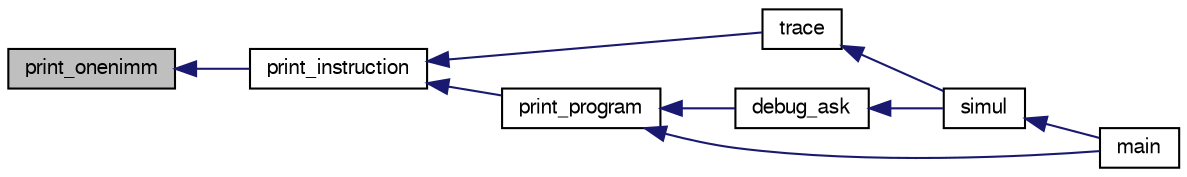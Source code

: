 digraph "print_onenimm"
{
  edge [fontname="FreeSans",fontsize="10",labelfontname="FreeSans",labelfontsize="10"];
  node [fontname="FreeSans",fontsize="10",shape=record];
  rankdir="LR";
  Node1 [label="print_onenimm",height=0.2,width=0.4,color="black", fillcolor="grey75", style="filled" fontcolor="black"];
  Node1 -> Node2 [dir="back",color="midnightblue",fontsize="10",style="solid",fontname="FreeSans"];
  Node2 [label="print_instruction",height=0.2,width=0.4,color="black", fillcolor="white", style="filled",URL="$instruction_8h.html#a437080d5e8c504588a47d0dba468492f",tooltip="Impression d&#39;une instruction sous forme lisible (désassemblage) "];
  Node2 -> Node3 [dir="back",color="midnightblue",fontsize="10",style="solid",fontname="FreeSans"];
  Node3 [label="trace",height=0.2,width=0.4,color="black", fillcolor="white", style="filled",URL="$exec_8h.html#aae353f8fd7ccdbebd6c37fc0f75d12d3",tooltip="Trace de l&#39;exécution. "];
  Node3 -> Node4 [dir="back",color="midnightblue",fontsize="10",style="solid",fontname="FreeSans"];
  Node4 [label="simul",height=0.2,width=0.4,color="black", fillcolor="white", style="filled",URL="$machine_8h.html#ad0bfa0ce7434b963eea888d7b847ac3b",tooltip="Simulation. "];
  Node4 -> Node5 [dir="back",color="midnightblue",fontsize="10",style="solid",fontname="FreeSans"];
  Node5 [label="main",height=0.2,width=0.4,color="black", fillcolor="white", style="filled",URL="$test__simul_8c.html#a0ddf1224851353fc92bfbff6f499fa97",tooltip="Programme de test. "];
  Node2 -> Node6 [dir="back",color="midnightblue",fontsize="10",style="solid",fontname="FreeSans"];
  Node6 [label="print_program",height=0.2,width=0.4,color="black", fillcolor="white", style="filled",URL="$machine_8h.html#aba3ce4987ef379073d9d3f31debf89e7",tooltip="Affichage des instructions du programme. "];
  Node6 -> Node7 [dir="back",color="midnightblue",fontsize="10",style="solid",fontname="FreeSans"];
  Node7 [label="debug_ask",height=0.2,width=0.4,color="black", fillcolor="white", style="filled",URL="$debug_8h.html#a3a88fdc680b7a1ae8c4c7c8ddee730ab",tooltip="Dialogue de mise au point interactive pour l&#39;instruction courante. "];
  Node7 -> Node4 [dir="back",color="midnightblue",fontsize="10",style="solid",fontname="FreeSans"];
  Node6 -> Node5 [dir="back",color="midnightblue",fontsize="10",style="solid",fontname="FreeSans"];
}
